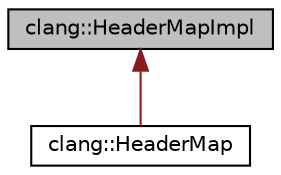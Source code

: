digraph "clang::HeaderMapImpl"
{
 // LATEX_PDF_SIZE
  bgcolor="transparent";
  edge [fontname="Helvetica",fontsize="10",labelfontname="Helvetica",labelfontsize="10"];
  node [fontname="Helvetica",fontsize="10",shape=record];
  Node1 [label="clang::HeaderMapImpl",height=0.2,width=0.4,color="black", fillcolor="grey75", style="filled", fontcolor="black",tooltip="Implementation for HeaderMap that doesn't depend on FileManager."];
  Node1 -> Node2 [dir="back",color="firebrick4",fontsize="10",style="solid",fontname="Helvetica"];
  Node2 [label="clang::HeaderMap",height=0.2,width=0.4,color="black",URL="$classclang_1_1HeaderMap.html",tooltip="This class represents an Apple concept known as a 'header map'."];
}
